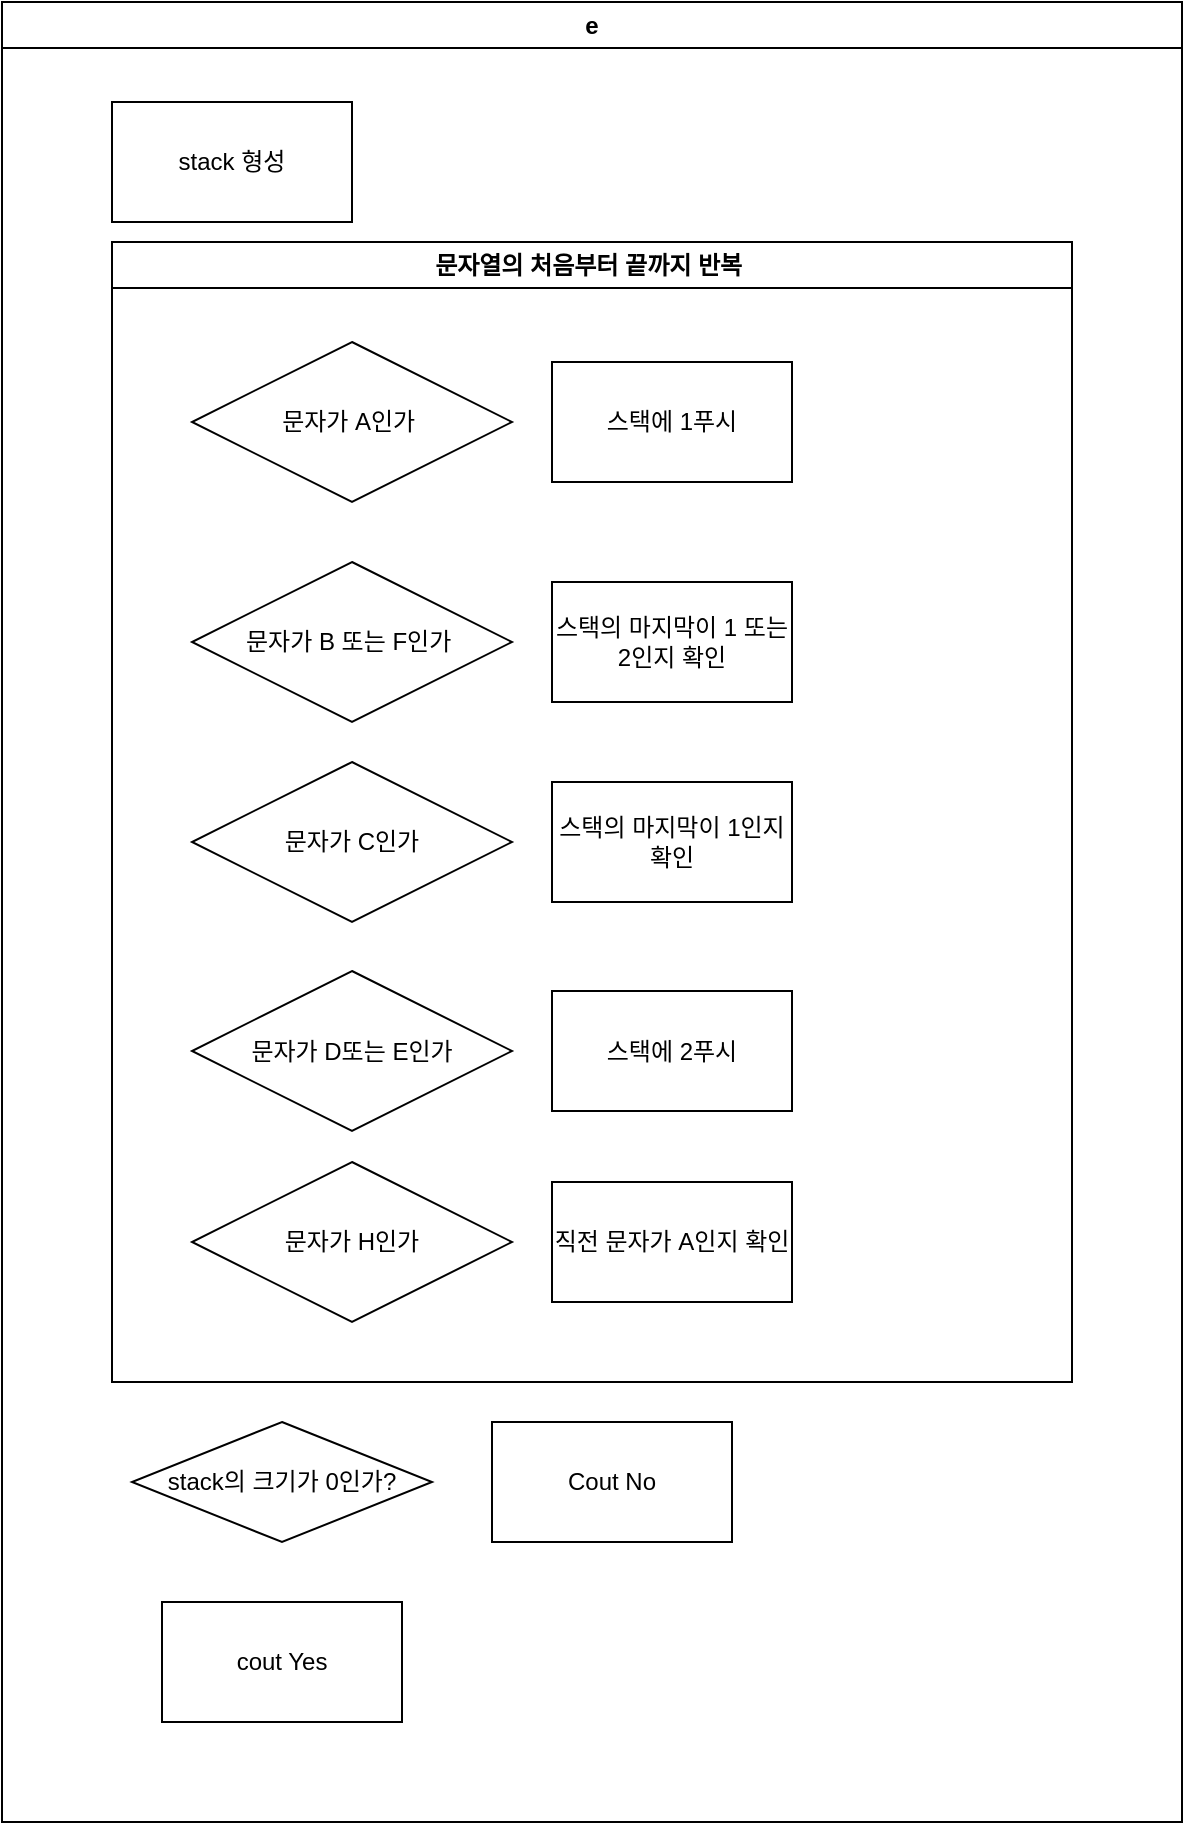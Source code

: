 <mxfile version="22.1.16" type="device">
  <diagram name="페이지-1" id="9jxZhIshzEzYyqjMEP6w">
    <mxGraphModel dx="1388" dy="839" grid="1" gridSize="10" guides="1" tooltips="1" connect="1" arrows="1" fold="1" page="1" pageScale="1" pageWidth="827" pageHeight="1169" math="0" shadow="0">
      <root>
        <mxCell id="0" />
        <mxCell id="1" parent="0" />
        <mxCell id="Y09NMAfjIpc01OhSeCiu-17" value="e" style="swimlane;whiteSpace=wrap;html=1;" vertex="1" parent="1">
          <mxGeometry x="160" y="120" width="590" height="910" as="geometry" />
        </mxCell>
        <mxCell id="Y09NMAfjIpc01OhSeCiu-1" value="문자열의 처음부터 끝까지 반복&amp;nbsp;" style="rounded=0;whiteSpace=wrap;html=1;shape=swimlane;fontStyle=1;startSize=23;" vertex="1" parent="Y09NMAfjIpc01OhSeCiu-17">
          <mxGeometry x="55" y="120" width="480" height="570" as="geometry" />
        </mxCell>
        <mxCell id="Y09NMAfjIpc01OhSeCiu-4" value="문자가 A인가&amp;nbsp;" style="rhombus;whiteSpace=wrap;html=1;" vertex="1" parent="Y09NMAfjIpc01OhSeCiu-1">
          <mxGeometry x="40" y="50" width="160" height="80" as="geometry" />
        </mxCell>
        <mxCell id="Y09NMAfjIpc01OhSeCiu-5" value="문자가 B 또는 F인가&amp;nbsp;" style="rhombus;whiteSpace=wrap;html=1;" vertex="1" parent="Y09NMAfjIpc01OhSeCiu-1">
          <mxGeometry x="40" y="160" width="160" height="80" as="geometry" />
        </mxCell>
        <mxCell id="Y09NMAfjIpc01OhSeCiu-6" value="문자가 C인가" style="rhombus;whiteSpace=wrap;html=1;" vertex="1" parent="Y09NMAfjIpc01OhSeCiu-1">
          <mxGeometry x="40" y="260" width="160" height="80" as="geometry" />
        </mxCell>
        <mxCell id="Y09NMAfjIpc01OhSeCiu-7" value="문자가 D또는 E인가" style="rhombus;whiteSpace=wrap;html=1;" vertex="1" parent="Y09NMAfjIpc01OhSeCiu-1">
          <mxGeometry x="40" y="364.5" width="160" height="80" as="geometry" />
        </mxCell>
        <mxCell id="Y09NMAfjIpc01OhSeCiu-8" value="스택에 2푸시" style="whiteSpace=wrap;html=1;" vertex="1" parent="Y09NMAfjIpc01OhSeCiu-1">
          <mxGeometry x="220" y="374.5" width="120" height="60" as="geometry" />
        </mxCell>
        <mxCell id="Y09NMAfjIpc01OhSeCiu-9" value="스택에 1푸시" style="whiteSpace=wrap;html=1;" vertex="1" parent="Y09NMAfjIpc01OhSeCiu-1">
          <mxGeometry x="220" y="60" width="120" height="60" as="geometry" />
        </mxCell>
        <mxCell id="Y09NMAfjIpc01OhSeCiu-10" value="스택의 마지막이 1 또는 2인지 확인" style="whiteSpace=wrap;html=1;" vertex="1" parent="Y09NMAfjIpc01OhSeCiu-1">
          <mxGeometry x="220" y="170" width="120" height="60" as="geometry" />
        </mxCell>
        <mxCell id="Y09NMAfjIpc01OhSeCiu-11" value="스택의 마지막이 1인지 확인" style="whiteSpace=wrap;html=1;" vertex="1" parent="Y09NMAfjIpc01OhSeCiu-1">
          <mxGeometry x="220" y="270" width="120" height="60" as="geometry" />
        </mxCell>
        <mxCell id="Y09NMAfjIpc01OhSeCiu-12" value="문자가 H인가" style="rhombus;whiteSpace=wrap;html=1;" vertex="1" parent="Y09NMAfjIpc01OhSeCiu-1">
          <mxGeometry x="40" y="460" width="160" height="80" as="geometry" />
        </mxCell>
        <mxCell id="Y09NMAfjIpc01OhSeCiu-13" value="직전 문자가 A인지 확인" style="whiteSpace=wrap;html=1;" vertex="1" parent="Y09NMAfjIpc01OhSeCiu-1">
          <mxGeometry x="220" y="470" width="120" height="60" as="geometry" />
        </mxCell>
        <mxCell id="Y09NMAfjIpc01OhSeCiu-2" value="stack 형성" style="rounded=0;whiteSpace=wrap;html=1;" vertex="1" parent="Y09NMAfjIpc01OhSeCiu-17">
          <mxGeometry x="55" y="50" width="120" height="60" as="geometry" />
        </mxCell>
        <mxCell id="Y09NMAfjIpc01OhSeCiu-14" value="stack의 크기가 0인가?" style="rounded=0;whiteSpace=wrap;html=1;shape=rhombus;perimeter=rhombusPerimeter;" vertex="1" parent="Y09NMAfjIpc01OhSeCiu-17">
          <mxGeometry x="65" y="710" width="150" height="60" as="geometry" />
        </mxCell>
        <mxCell id="Y09NMAfjIpc01OhSeCiu-15" value="cout Yes" style="rounded=0;whiteSpace=wrap;html=1;" vertex="1" parent="Y09NMAfjIpc01OhSeCiu-17">
          <mxGeometry x="80" y="800" width="120" height="60" as="geometry" />
        </mxCell>
        <mxCell id="Y09NMAfjIpc01OhSeCiu-16" value="Cout No" style="rounded=0;whiteSpace=wrap;html=1;" vertex="1" parent="Y09NMAfjIpc01OhSeCiu-17">
          <mxGeometry x="245" y="710" width="120" height="60" as="geometry" />
        </mxCell>
      </root>
    </mxGraphModel>
  </diagram>
</mxfile>
